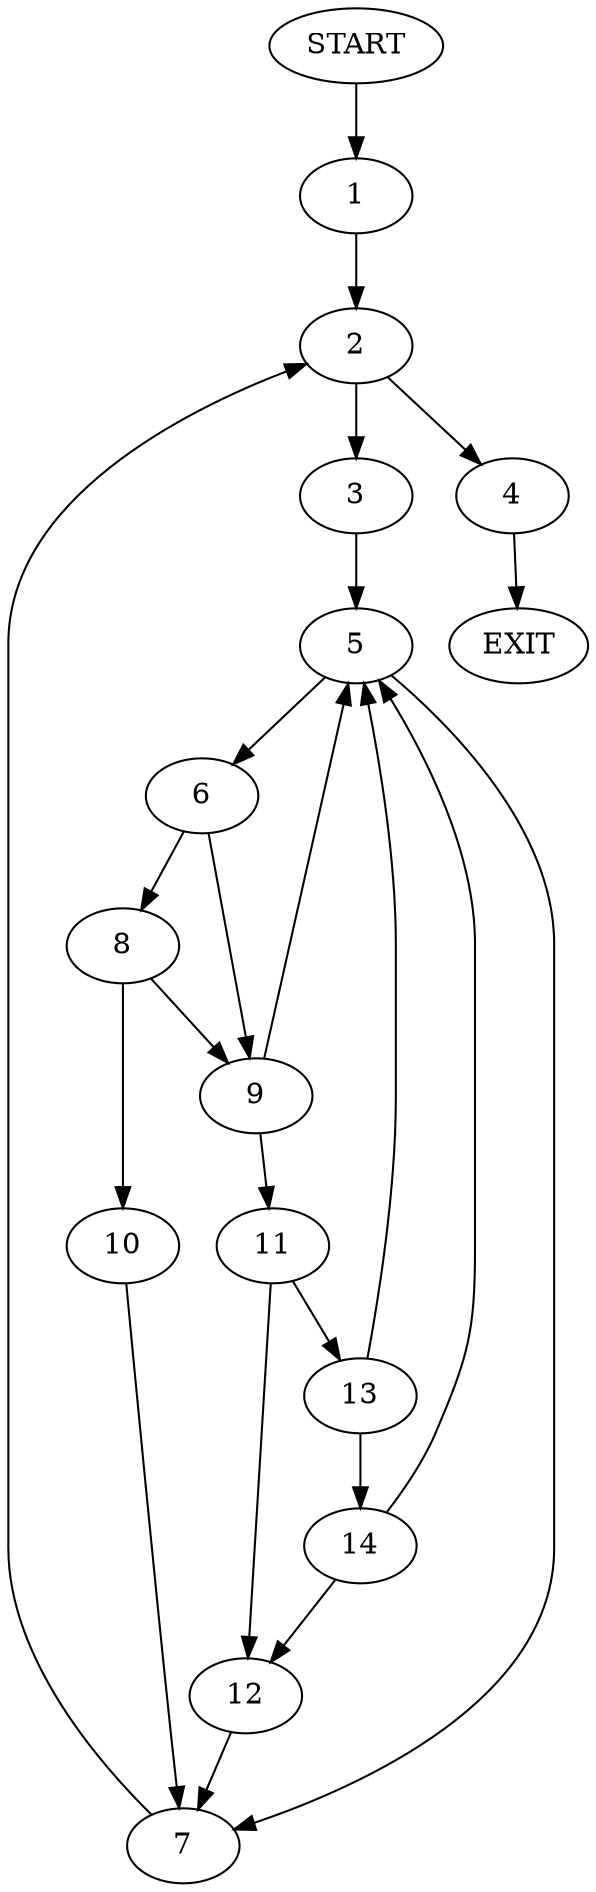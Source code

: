 digraph {
0 [label="START"]
15 [label="EXIT"]
0 -> 1
1 -> 2
2 -> 3
2 -> 4
4 -> 15
3 -> 5
5 -> 6
5 -> 7
6 -> 8
6 -> 9
7 -> 2
8 -> 10
8 -> 9
9 -> 11
9 -> 5
10 -> 7
11 -> 12
11 -> 13
12 -> 7
13 -> 14
13 -> 5
14 -> 12
14 -> 5
}
